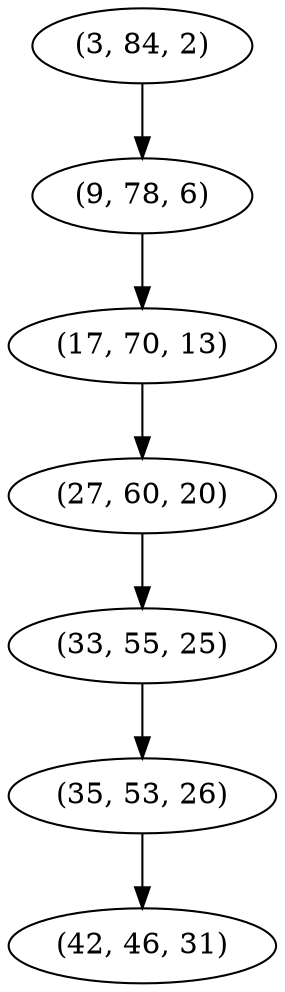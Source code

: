 digraph tree {
    "(3, 84, 2)";
    "(9, 78, 6)";
    "(17, 70, 13)";
    "(27, 60, 20)";
    "(33, 55, 25)";
    "(35, 53, 26)";
    "(42, 46, 31)";
    "(3, 84, 2)" -> "(9, 78, 6)";
    "(9, 78, 6)" -> "(17, 70, 13)";
    "(17, 70, 13)" -> "(27, 60, 20)";
    "(27, 60, 20)" -> "(33, 55, 25)";
    "(33, 55, 25)" -> "(35, 53, 26)";
    "(35, 53, 26)" -> "(42, 46, 31)";
}
